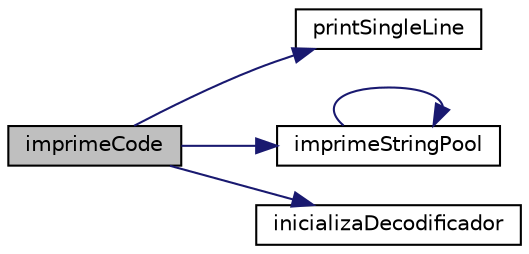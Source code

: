 digraph "imprimeCode"
{
 // INTERACTIVE_SVG=YES
  edge [fontname="Helvetica",fontsize="10",labelfontname="Helvetica",labelfontsize="10"];
  node [fontname="Helvetica",fontsize="10",shape=record];
  rankdir="LR";
  Node12 [label="imprimeCode",height=0.2,width=0.4,color="black", fillcolor="grey75", style="filled", fontcolor="black"];
  Node12 -> Node13 [color="midnightblue",fontsize="10",style="solid"];
  Node13 [label="printSingleLine",height=0.2,width=0.4,color="black", fillcolor="white", style="filled",URL="$exibidor_8c.html#aa801ec3d076e92418c34fa5e894df667"];
  Node12 -> Node14 [color="midnightblue",fontsize="10",style="solid"];
  Node14 [label="imprimeStringPool",height=0.2,width=0.4,color="black", fillcolor="white", style="filled",URL="$exibidor_8c.html#a779037b6863fb2a2a41e99ab25c04b8d"];
  Node14 -> Node14 [color="midnightblue",fontsize="10",style="solid"];
  Node12 -> Node15 [color="midnightblue",fontsize="10",style="solid"];
  Node15 [label="inicializaDecodificador",height=0.2,width=0.4,color="black", fillcolor="white", style="filled",URL="$decodificador_8c.html#ac4ac4bcce3fed96b1a2657ceafda40bc"];
}
